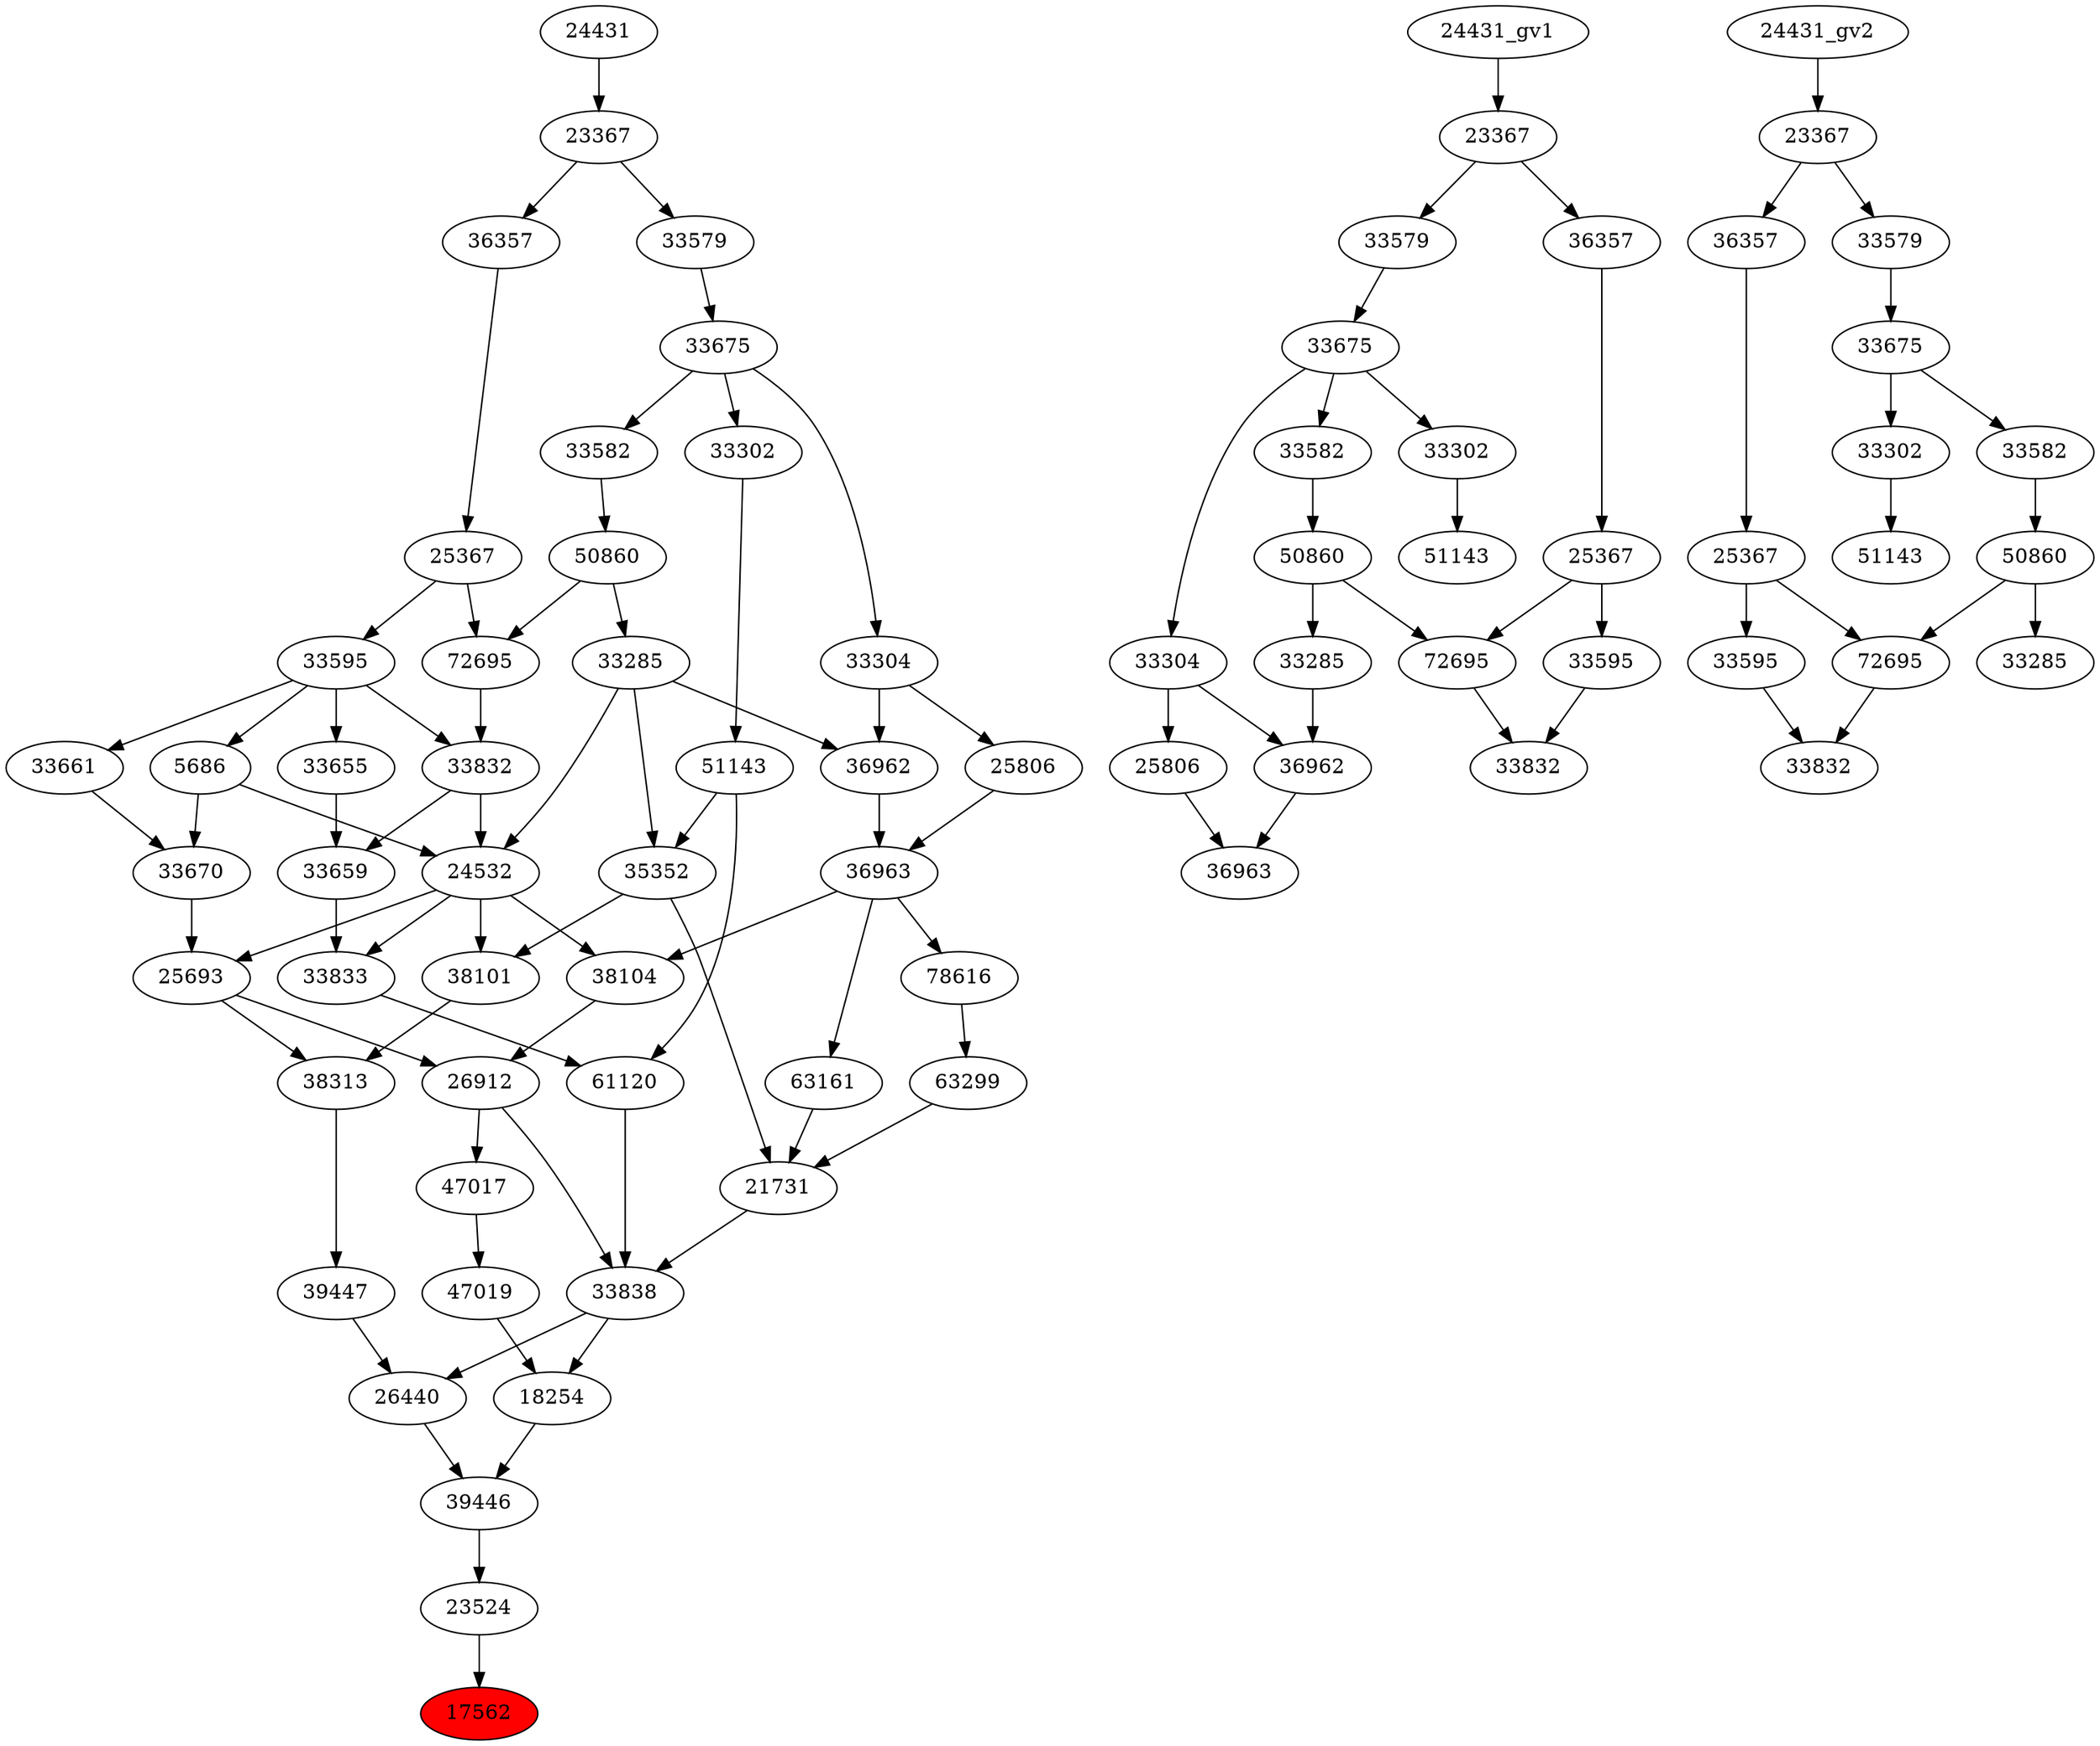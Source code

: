 strict digraph root {
	node [label="\N"];
	{
		node [fillcolor="",
			label="\N",
			style=""
		];
		17562		 [fillcolor=red,
			label=17562,
			style=filled];
		23524		 [label=23524];
		23524 -> 17562;
		39446		 [label=39446];
		39446 -> 23524;
		26440		 [label=26440];
		26440 -> 39446;
		18254		 [label=18254];
		18254 -> 39446;
		33838		 [label=33838];
		33838 -> 26440;
		33838 -> 18254;
		39447		 [label=39447];
		39447 -> 26440;
		47019		 [label=47019];
		47019 -> 18254;
		21731		 [label=21731];
		21731 -> 33838;
		26912		 [label=26912];
		26912 -> 33838;
		47017		 [label=47017];
		26912 -> 47017;
		61120		 [label=61120];
		61120 -> 33838;
		38313		 [label=38313];
		38313 -> 39447;
		47017 -> 47019;
		35352		 [label=35352];
		35352 -> 21731;
		38101		 [label=38101];
		35352 -> 38101;
		63161		 [label=63161];
		63161 -> 21731;
		63299		 [label=63299];
		63299 -> 21731;
		38104		 [label=38104];
		38104 -> 26912;
		25693		 [label=25693];
		25693 -> 26912;
		25693 -> 38313;
		51143		 [label=51143];
		51143 -> 61120;
		51143 -> 35352;
		33833		 [label=33833];
		33833 -> 61120;
		38101 -> 38313;
		33285		 [label=33285];
		33285 -> 35352;
		24532		 [label=24532];
		33285 -> 24532;
		36962		 [label=36962];
		33285 -> 36962;
		36963		 [label=36963];
		36963 -> 63161;
		36963 -> 38104;
		78616		 [label=78616];
		36963 -> 78616;
		78616 -> 63299;
		24532 -> 38104;
		24532 -> 25693;
		24532 -> 33833;
		24532 -> 38101;
		33670		 [label=33670];
		33670 -> 25693;
		33302		 [label=33302];
		33302 -> 51143;
		33659		 [label=33659];
		33659 -> 33833;
		50860		 [label=50860];
		50860 -> 33285;
		72695		 [label=72695];
		50860 -> 72695;
		36962 -> 36963;
		25806		 [label=25806];
		25806 -> 36963;
		5686		 [label=5686];
		5686 -> 24532;
		5686 -> 33670;
		33832		 [label=33832];
		33832 -> 24532;
		33832 -> 33659;
		33661		 [label=33661];
		33661 -> 33670;
		33675		 [label=33675];
		33675 -> 33302;
		33582		 [label=33582];
		33675 -> 33582;
		33304		 [label=33304];
		33675 -> 33304;
		33655		 [label=33655];
		33655 -> 33659;
		33582 -> 50860;
		33304 -> 36962;
		33304 -> 25806;
		33595		 [label=33595];
		33595 -> 5686;
		33595 -> 33832;
		33595 -> 33661;
		33595 -> 33655;
		72695 -> 33832;
		33579		 [label=33579];
		33579 -> 33675;
		25367		 [label=25367];
		25367 -> 33595;
		25367 -> 72695;
		23367		 [label=23367];
		23367 -> 33579;
		36357		 [label=36357];
		23367 -> 36357;
		36357 -> 25367;
		24431		 [label=24431];
		24431 -> 23367;
	}
	{
		node [label="\N"];
		"51143_gv1"		 [label=51143];
		"33302_gv1"		 [label=33302];
		"33302_gv1" -> "51143_gv1";
		"33285_gv1"		 [label=33285];
		"36962_gv1"		 [label=36962];
		"33285_gv1" -> "36962_gv1";
		"50860_gv1"		 [label=50860];
		"50860_gv1" -> "33285_gv1";
		"72695_gv1"		 [label=72695];
		"50860_gv1" -> "72695_gv1";
		"36963_gv1"		 [label=36963];
		"36962_gv1" -> "36963_gv1";
		"25806_gv1"		 [label=25806];
		"25806_gv1" -> "36963_gv1";
		"33675_gv1"		 [label=33675];
		"33675_gv1" -> "33302_gv1";
		"33582_gv1"		 [label=33582];
		"33675_gv1" -> "33582_gv1";
		"33304_gv1"		 [label=33304];
		"33675_gv1" -> "33304_gv1";
		"33582_gv1" -> "50860_gv1";
		"33304_gv1" -> "36962_gv1";
		"33304_gv1" -> "25806_gv1";
		"33832_gv1"		 [label=33832];
		"72695_gv1" -> "33832_gv1";
		"33595_gv1"		 [label=33595];
		"33595_gv1" -> "33832_gv1";
		"33579_gv1"		 [label=33579];
		"33579_gv1" -> "33675_gv1";
		"25367_gv1"		 [label=25367];
		"25367_gv1" -> "72695_gv1";
		"25367_gv1" -> "33595_gv1";
		"23367_gv1"		 [label=23367];
		"23367_gv1" -> "33579_gv1";
		"36357_gv1"		 [label=36357];
		"23367_gv1" -> "36357_gv1";
		"36357_gv1" -> "25367_gv1";
		"24431_gv1" -> "23367_gv1";
	}
	{
		node [label="\N"];
		"33285_gv2"		 [label=33285];
		"50860_gv2"		 [label=50860];
		"50860_gv2" -> "33285_gv2";
		"72695_gv2"		 [label=72695];
		"50860_gv2" -> "72695_gv2";
		"33832_gv2"		 [label=33832];
		"72695_gv2" -> "33832_gv2";
		"33595_gv2"		 [label=33595];
		"33595_gv2" -> "33832_gv2";
		"51143_gv2"		 [label=51143];
		"33302_gv2"		 [label=33302];
		"33302_gv2" -> "51143_gv2";
		"33582_gv2"		 [label=33582];
		"33582_gv2" -> "50860_gv2";
		"25367_gv2"		 [label=25367];
		"25367_gv2" -> "72695_gv2";
		"25367_gv2" -> "33595_gv2";
		"33675_gv2"		 [label=33675];
		"33675_gv2" -> "33302_gv2";
		"33675_gv2" -> "33582_gv2";
		"36357_gv2"		 [label=36357];
		"36357_gv2" -> "25367_gv2";
		"33579_gv2"		 [label=33579];
		"33579_gv2" -> "33675_gv2";
		"23367_gv2"		 [label=23367];
		"23367_gv2" -> "36357_gv2";
		"23367_gv2" -> "33579_gv2";
		"24431_gv2" -> "23367_gv2";
	}
}

